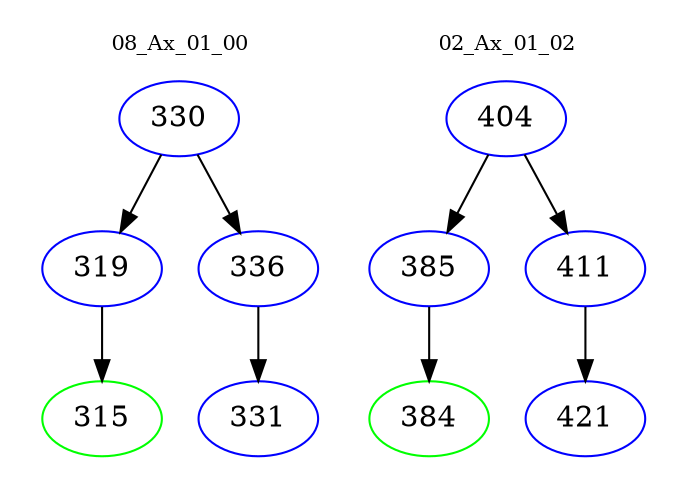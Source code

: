 digraph{
subgraph cluster_0 {
color = white
label = "08_Ax_01_00";
fontsize=10;
T0_330 [label="330", color="blue"]
T0_330 -> T0_319 [color="black"]
T0_319 [label="319", color="blue"]
T0_319 -> T0_315 [color="black"]
T0_315 [label="315", color="green"]
T0_330 -> T0_336 [color="black"]
T0_336 [label="336", color="blue"]
T0_336 -> T0_331 [color="black"]
T0_331 [label="331", color="blue"]
}
subgraph cluster_1 {
color = white
label = "02_Ax_01_02";
fontsize=10;
T1_404 [label="404", color="blue"]
T1_404 -> T1_385 [color="black"]
T1_385 [label="385", color="blue"]
T1_385 -> T1_384 [color="black"]
T1_384 [label="384", color="green"]
T1_404 -> T1_411 [color="black"]
T1_411 [label="411", color="blue"]
T1_411 -> T1_421 [color="black"]
T1_421 [label="421", color="blue"]
}
}
